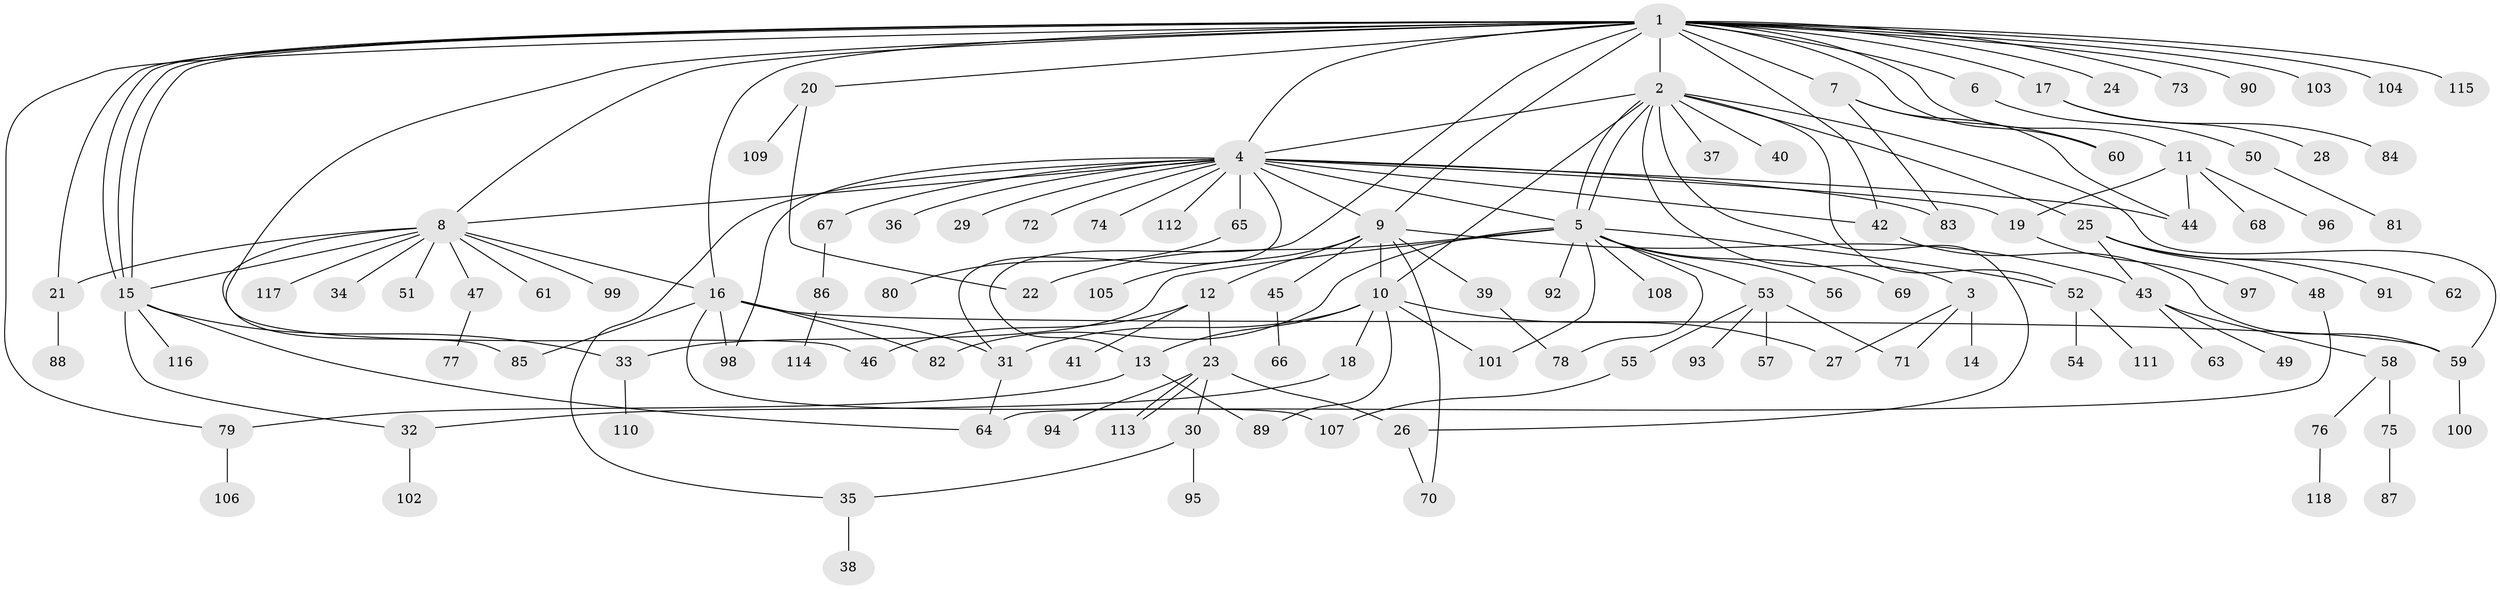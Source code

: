 // Generated by graph-tools (version 1.1) at 2025/49/03/09/25 03:49:54]
// undirected, 118 vertices, 161 edges
graph export_dot {
graph [start="1"]
  node [color=gray90,style=filled];
  1;
  2;
  3;
  4;
  5;
  6;
  7;
  8;
  9;
  10;
  11;
  12;
  13;
  14;
  15;
  16;
  17;
  18;
  19;
  20;
  21;
  22;
  23;
  24;
  25;
  26;
  27;
  28;
  29;
  30;
  31;
  32;
  33;
  34;
  35;
  36;
  37;
  38;
  39;
  40;
  41;
  42;
  43;
  44;
  45;
  46;
  47;
  48;
  49;
  50;
  51;
  52;
  53;
  54;
  55;
  56;
  57;
  58;
  59;
  60;
  61;
  62;
  63;
  64;
  65;
  66;
  67;
  68;
  69;
  70;
  71;
  72;
  73;
  74;
  75;
  76;
  77;
  78;
  79;
  80;
  81;
  82;
  83;
  84;
  85;
  86;
  87;
  88;
  89;
  90;
  91;
  92;
  93;
  94;
  95;
  96;
  97;
  98;
  99;
  100;
  101;
  102;
  103;
  104;
  105;
  106;
  107;
  108;
  109;
  110;
  111;
  112;
  113;
  114;
  115;
  116;
  117;
  118;
  1 -- 2;
  1 -- 4;
  1 -- 6;
  1 -- 7;
  1 -- 8;
  1 -- 9;
  1 -- 11;
  1 -- 13;
  1 -- 15;
  1 -- 15;
  1 -- 15;
  1 -- 16;
  1 -- 17;
  1 -- 20;
  1 -- 21;
  1 -- 24;
  1 -- 42;
  1 -- 46;
  1 -- 60;
  1 -- 73;
  1 -- 79;
  1 -- 90;
  1 -- 103;
  1 -- 104;
  1 -- 115;
  2 -- 3;
  2 -- 4;
  2 -- 5;
  2 -- 5;
  2 -- 10;
  2 -- 25;
  2 -- 26;
  2 -- 37;
  2 -- 40;
  2 -- 52;
  2 -- 59;
  3 -- 14;
  3 -- 27;
  3 -- 71;
  4 -- 5;
  4 -- 8;
  4 -- 9;
  4 -- 19;
  4 -- 29;
  4 -- 31;
  4 -- 35;
  4 -- 36;
  4 -- 42;
  4 -- 44;
  4 -- 65;
  4 -- 67;
  4 -- 72;
  4 -- 74;
  4 -- 83;
  4 -- 98;
  4 -- 112;
  5 -- 22;
  5 -- 33;
  5 -- 52;
  5 -- 53;
  5 -- 56;
  5 -- 69;
  5 -- 78;
  5 -- 82;
  5 -- 92;
  5 -- 101;
  5 -- 108;
  6 -- 50;
  7 -- 44;
  7 -- 60;
  7 -- 83;
  8 -- 15;
  8 -- 16;
  8 -- 21;
  8 -- 34;
  8 -- 47;
  8 -- 51;
  8 -- 61;
  8 -- 85;
  8 -- 99;
  8 -- 117;
  9 -- 10;
  9 -- 12;
  9 -- 39;
  9 -- 43;
  9 -- 45;
  9 -- 70;
  9 -- 105;
  10 -- 13;
  10 -- 18;
  10 -- 27;
  10 -- 31;
  10 -- 89;
  10 -- 101;
  11 -- 19;
  11 -- 44;
  11 -- 68;
  11 -- 96;
  12 -- 23;
  12 -- 41;
  12 -- 46;
  13 -- 79;
  13 -- 89;
  15 -- 32;
  15 -- 33;
  15 -- 64;
  15 -- 116;
  16 -- 31;
  16 -- 59;
  16 -- 82;
  16 -- 85;
  16 -- 98;
  16 -- 107;
  17 -- 28;
  17 -- 84;
  18 -- 32;
  19 -- 97;
  20 -- 22;
  20 -- 109;
  21 -- 88;
  23 -- 26;
  23 -- 30;
  23 -- 94;
  23 -- 113;
  23 -- 113;
  25 -- 43;
  25 -- 48;
  25 -- 62;
  25 -- 91;
  26 -- 70;
  30 -- 35;
  30 -- 95;
  31 -- 64;
  32 -- 102;
  33 -- 110;
  35 -- 38;
  39 -- 78;
  42 -- 59;
  43 -- 49;
  43 -- 58;
  43 -- 63;
  45 -- 66;
  47 -- 77;
  48 -- 64;
  50 -- 81;
  52 -- 54;
  52 -- 111;
  53 -- 55;
  53 -- 57;
  53 -- 71;
  53 -- 93;
  55 -- 107;
  58 -- 75;
  58 -- 76;
  59 -- 100;
  65 -- 80;
  67 -- 86;
  75 -- 87;
  76 -- 118;
  79 -- 106;
  86 -- 114;
}
